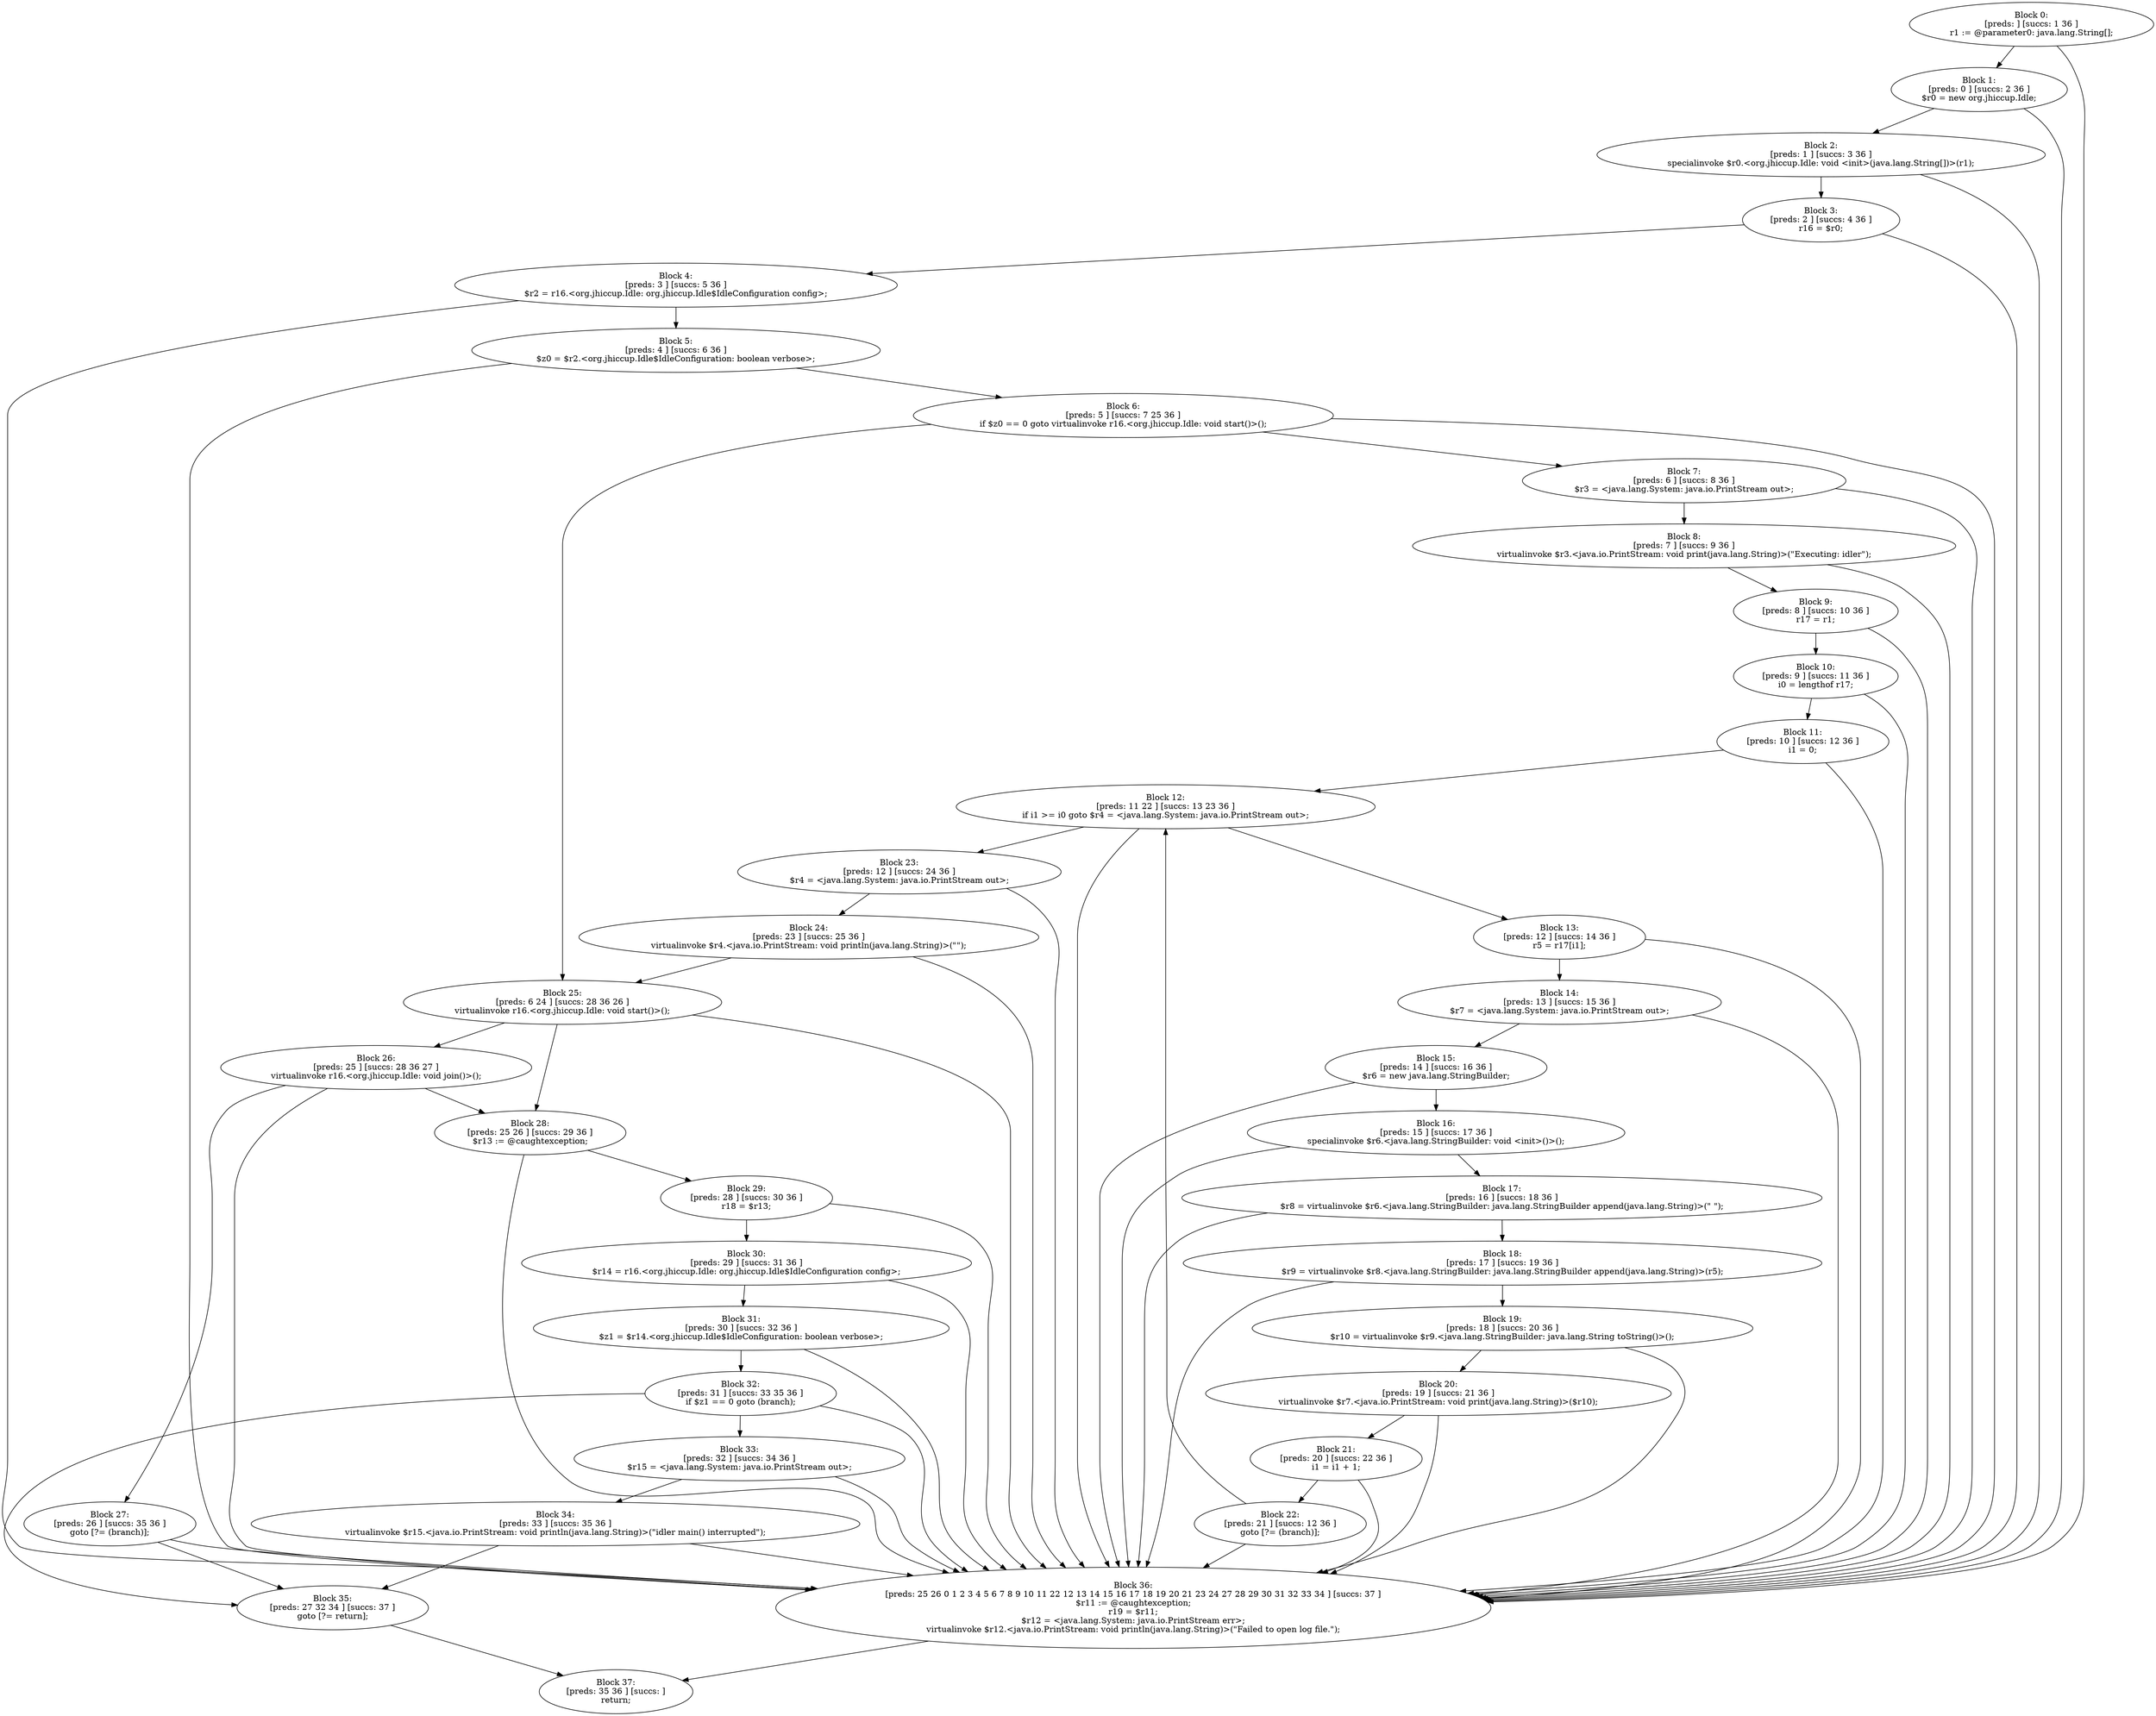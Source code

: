 digraph "unitGraph" {
    "Block 0:
[preds: ] [succs: 1 36 ]
r1 := @parameter0: java.lang.String[];
"
    "Block 1:
[preds: 0 ] [succs: 2 36 ]
$r0 = new org.jhiccup.Idle;
"
    "Block 2:
[preds: 1 ] [succs: 3 36 ]
specialinvoke $r0.<org.jhiccup.Idle: void <init>(java.lang.String[])>(r1);
"
    "Block 3:
[preds: 2 ] [succs: 4 36 ]
r16 = $r0;
"
    "Block 4:
[preds: 3 ] [succs: 5 36 ]
$r2 = r16.<org.jhiccup.Idle: org.jhiccup.Idle$IdleConfiguration config>;
"
    "Block 5:
[preds: 4 ] [succs: 6 36 ]
$z0 = $r2.<org.jhiccup.Idle$IdleConfiguration: boolean verbose>;
"
    "Block 6:
[preds: 5 ] [succs: 7 25 36 ]
if $z0 == 0 goto virtualinvoke r16.<org.jhiccup.Idle: void start()>();
"
    "Block 7:
[preds: 6 ] [succs: 8 36 ]
$r3 = <java.lang.System: java.io.PrintStream out>;
"
    "Block 8:
[preds: 7 ] [succs: 9 36 ]
virtualinvoke $r3.<java.io.PrintStream: void print(java.lang.String)>(\"Executing: idler\");
"
    "Block 9:
[preds: 8 ] [succs: 10 36 ]
r17 = r1;
"
    "Block 10:
[preds: 9 ] [succs: 11 36 ]
i0 = lengthof r17;
"
    "Block 11:
[preds: 10 ] [succs: 12 36 ]
i1 = 0;
"
    "Block 12:
[preds: 11 22 ] [succs: 13 23 36 ]
if i1 >= i0 goto $r4 = <java.lang.System: java.io.PrintStream out>;
"
    "Block 13:
[preds: 12 ] [succs: 14 36 ]
r5 = r17[i1];
"
    "Block 14:
[preds: 13 ] [succs: 15 36 ]
$r7 = <java.lang.System: java.io.PrintStream out>;
"
    "Block 15:
[preds: 14 ] [succs: 16 36 ]
$r6 = new java.lang.StringBuilder;
"
    "Block 16:
[preds: 15 ] [succs: 17 36 ]
specialinvoke $r6.<java.lang.StringBuilder: void <init>()>();
"
    "Block 17:
[preds: 16 ] [succs: 18 36 ]
$r8 = virtualinvoke $r6.<java.lang.StringBuilder: java.lang.StringBuilder append(java.lang.String)>(\" \");
"
    "Block 18:
[preds: 17 ] [succs: 19 36 ]
$r9 = virtualinvoke $r8.<java.lang.StringBuilder: java.lang.StringBuilder append(java.lang.String)>(r5);
"
    "Block 19:
[preds: 18 ] [succs: 20 36 ]
$r10 = virtualinvoke $r9.<java.lang.StringBuilder: java.lang.String toString()>();
"
    "Block 20:
[preds: 19 ] [succs: 21 36 ]
virtualinvoke $r7.<java.io.PrintStream: void print(java.lang.String)>($r10);
"
    "Block 21:
[preds: 20 ] [succs: 22 36 ]
i1 = i1 + 1;
"
    "Block 22:
[preds: 21 ] [succs: 12 36 ]
goto [?= (branch)];
"
    "Block 23:
[preds: 12 ] [succs: 24 36 ]
$r4 = <java.lang.System: java.io.PrintStream out>;
"
    "Block 24:
[preds: 23 ] [succs: 25 36 ]
virtualinvoke $r4.<java.io.PrintStream: void println(java.lang.String)>(\"\");
"
    "Block 25:
[preds: 6 24 ] [succs: 28 36 26 ]
virtualinvoke r16.<org.jhiccup.Idle: void start()>();
"
    "Block 26:
[preds: 25 ] [succs: 28 36 27 ]
virtualinvoke r16.<org.jhiccup.Idle: void join()>();
"
    "Block 27:
[preds: 26 ] [succs: 35 36 ]
goto [?= (branch)];
"
    "Block 28:
[preds: 25 26 ] [succs: 29 36 ]
$r13 := @caughtexception;
"
    "Block 29:
[preds: 28 ] [succs: 30 36 ]
r18 = $r13;
"
    "Block 30:
[preds: 29 ] [succs: 31 36 ]
$r14 = r16.<org.jhiccup.Idle: org.jhiccup.Idle$IdleConfiguration config>;
"
    "Block 31:
[preds: 30 ] [succs: 32 36 ]
$z1 = $r14.<org.jhiccup.Idle$IdleConfiguration: boolean verbose>;
"
    "Block 32:
[preds: 31 ] [succs: 33 35 36 ]
if $z1 == 0 goto (branch);
"
    "Block 33:
[preds: 32 ] [succs: 34 36 ]
$r15 = <java.lang.System: java.io.PrintStream out>;
"
    "Block 34:
[preds: 33 ] [succs: 35 36 ]
virtualinvoke $r15.<java.io.PrintStream: void println(java.lang.String)>(\"idler main() interrupted\");
"
    "Block 35:
[preds: 27 32 34 ] [succs: 37 ]
goto [?= return];
"
    "Block 36:
[preds: 25 26 0 1 2 3 4 5 6 7 8 9 10 11 22 12 13 14 15 16 17 18 19 20 21 23 24 27 28 29 30 31 32 33 34 ] [succs: 37 ]
$r11 := @caughtexception;
r19 = $r11;
$r12 = <java.lang.System: java.io.PrintStream err>;
virtualinvoke $r12.<java.io.PrintStream: void println(java.lang.String)>(\"Failed to open log file.\");
"
    "Block 37:
[preds: 35 36 ] [succs: ]
return;
"
    "Block 0:
[preds: ] [succs: 1 36 ]
r1 := @parameter0: java.lang.String[];
"->"Block 1:
[preds: 0 ] [succs: 2 36 ]
$r0 = new org.jhiccup.Idle;
";
    "Block 0:
[preds: ] [succs: 1 36 ]
r1 := @parameter0: java.lang.String[];
"->"Block 36:
[preds: 25 26 0 1 2 3 4 5 6 7 8 9 10 11 22 12 13 14 15 16 17 18 19 20 21 23 24 27 28 29 30 31 32 33 34 ] [succs: 37 ]
$r11 := @caughtexception;
r19 = $r11;
$r12 = <java.lang.System: java.io.PrintStream err>;
virtualinvoke $r12.<java.io.PrintStream: void println(java.lang.String)>(\"Failed to open log file.\");
";
    "Block 1:
[preds: 0 ] [succs: 2 36 ]
$r0 = new org.jhiccup.Idle;
"->"Block 2:
[preds: 1 ] [succs: 3 36 ]
specialinvoke $r0.<org.jhiccup.Idle: void <init>(java.lang.String[])>(r1);
";
    "Block 1:
[preds: 0 ] [succs: 2 36 ]
$r0 = new org.jhiccup.Idle;
"->"Block 36:
[preds: 25 26 0 1 2 3 4 5 6 7 8 9 10 11 22 12 13 14 15 16 17 18 19 20 21 23 24 27 28 29 30 31 32 33 34 ] [succs: 37 ]
$r11 := @caughtexception;
r19 = $r11;
$r12 = <java.lang.System: java.io.PrintStream err>;
virtualinvoke $r12.<java.io.PrintStream: void println(java.lang.String)>(\"Failed to open log file.\");
";
    "Block 2:
[preds: 1 ] [succs: 3 36 ]
specialinvoke $r0.<org.jhiccup.Idle: void <init>(java.lang.String[])>(r1);
"->"Block 3:
[preds: 2 ] [succs: 4 36 ]
r16 = $r0;
";
    "Block 2:
[preds: 1 ] [succs: 3 36 ]
specialinvoke $r0.<org.jhiccup.Idle: void <init>(java.lang.String[])>(r1);
"->"Block 36:
[preds: 25 26 0 1 2 3 4 5 6 7 8 9 10 11 22 12 13 14 15 16 17 18 19 20 21 23 24 27 28 29 30 31 32 33 34 ] [succs: 37 ]
$r11 := @caughtexception;
r19 = $r11;
$r12 = <java.lang.System: java.io.PrintStream err>;
virtualinvoke $r12.<java.io.PrintStream: void println(java.lang.String)>(\"Failed to open log file.\");
";
    "Block 3:
[preds: 2 ] [succs: 4 36 ]
r16 = $r0;
"->"Block 4:
[preds: 3 ] [succs: 5 36 ]
$r2 = r16.<org.jhiccup.Idle: org.jhiccup.Idle$IdleConfiguration config>;
";
    "Block 3:
[preds: 2 ] [succs: 4 36 ]
r16 = $r0;
"->"Block 36:
[preds: 25 26 0 1 2 3 4 5 6 7 8 9 10 11 22 12 13 14 15 16 17 18 19 20 21 23 24 27 28 29 30 31 32 33 34 ] [succs: 37 ]
$r11 := @caughtexception;
r19 = $r11;
$r12 = <java.lang.System: java.io.PrintStream err>;
virtualinvoke $r12.<java.io.PrintStream: void println(java.lang.String)>(\"Failed to open log file.\");
";
    "Block 4:
[preds: 3 ] [succs: 5 36 ]
$r2 = r16.<org.jhiccup.Idle: org.jhiccup.Idle$IdleConfiguration config>;
"->"Block 5:
[preds: 4 ] [succs: 6 36 ]
$z0 = $r2.<org.jhiccup.Idle$IdleConfiguration: boolean verbose>;
";
    "Block 4:
[preds: 3 ] [succs: 5 36 ]
$r2 = r16.<org.jhiccup.Idle: org.jhiccup.Idle$IdleConfiguration config>;
"->"Block 36:
[preds: 25 26 0 1 2 3 4 5 6 7 8 9 10 11 22 12 13 14 15 16 17 18 19 20 21 23 24 27 28 29 30 31 32 33 34 ] [succs: 37 ]
$r11 := @caughtexception;
r19 = $r11;
$r12 = <java.lang.System: java.io.PrintStream err>;
virtualinvoke $r12.<java.io.PrintStream: void println(java.lang.String)>(\"Failed to open log file.\");
";
    "Block 5:
[preds: 4 ] [succs: 6 36 ]
$z0 = $r2.<org.jhiccup.Idle$IdleConfiguration: boolean verbose>;
"->"Block 6:
[preds: 5 ] [succs: 7 25 36 ]
if $z0 == 0 goto virtualinvoke r16.<org.jhiccup.Idle: void start()>();
";
    "Block 5:
[preds: 4 ] [succs: 6 36 ]
$z0 = $r2.<org.jhiccup.Idle$IdleConfiguration: boolean verbose>;
"->"Block 36:
[preds: 25 26 0 1 2 3 4 5 6 7 8 9 10 11 22 12 13 14 15 16 17 18 19 20 21 23 24 27 28 29 30 31 32 33 34 ] [succs: 37 ]
$r11 := @caughtexception;
r19 = $r11;
$r12 = <java.lang.System: java.io.PrintStream err>;
virtualinvoke $r12.<java.io.PrintStream: void println(java.lang.String)>(\"Failed to open log file.\");
";
    "Block 6:
[preds: 5 ] [succs: 7 25 36 ]
if $z0 == 0 goto virtualinvoke r16.<org.jhiccup.Idle: void start()>();
"->"Block 7:
[preds: 6 ] [succs: 8 36 ]
$r3 = <java.lang.System: java.io.PrintStream out>;
";
    "Block 6:
[preds: 5 ] [succs: 7 25 36 ]
if $z0 == 0 goto virtualinvoke r16.<org.jhiccup.Idle: void start()>();
"->"Block 25:
[preds: 6 24 ] [succs: 28 36 26 ]
virtualinvoke r16.<org.jhiccup.Idle: void start()>();
";
    "Block 6:
[preds: 5 ] [succs: 7 25 36 ]
if $z0 == 0 goto virtualinvoke r16.<org.jhiccup.Idle: void start()>();
"->"Block 36:
[preds: 25 26 0 1 2 3 4 5 6 7 8 9 10 11 22 12 13 14 15 16 17 18 19 20 21 23 24 27 28 29 30 31 32 33 34 ] [succs: 37 ]
$r11 := @caughtexception;
r19 = $r11;
$r12 = <java.lang.System: java.io.PrintStream err>;
virtualinvoke $r12.<java.io.PrintStream: void println(java.lang.String)>(\"Failed to open log file.\");
";
    "Block 7:
[preds: 6 ] [succs: 8 36 ]
$r3 = <java.lang.System: java.io.PrintStream out>;
"->"Block 8:
[preds: 7 ] [succs: 9 36 ]
virtualinvoke $r3.<java.io.PrintStream: void print(java.lang.String)>(\"Executing: idler\");
";
    "Block 7:
[preds: 6 ] [succs: 8 36 ]
$r3 = <java.lang.System: java.io.PrintStream out>;
"->"Block 36:
[preds: 25 26 0 1 2 3 4 5 6 7 8 9 10 11 22 12 13 14 15 16 17 18 19 20 21 23 24 27 28 29 30 31 32 33 34 ] [succs: 37 ]
$r11 := @caughtexception;
r19 = $r11;
$r12 = <java.lang.System: java.io.PrintStream err>;
virtualinvoke $r12.<java.io.PrintStream: void println(java.lang.String)>(\"Failed to open log file.\");
";
    "Block 8:
[preds: 7 ] [succs: 9 36 ]
virtualinvoke $r3.<java.io.PrintStream: void print(java.lang.String)>(\"Executing: idler\");
"->"Block 9:
[preds: 8 ] [succs: 10 36 ]
r17 = r1;
";
    "Block 8:
[preds: 7 ] [succs: 9 36 ]
virtualinvoke $r3.<java.io.PrintStream: void print(java.lang.String)>(\"Executing: idler\");
"->"Block 36:
[preds: 25 26 0 1 2 3 4 5 6 7 8 9 10 11 22 12 13 14 15 16 17 18 19 20 21 23 24 27 28 29 30 31 32 33 34 ] [succs: 37 ]
$r11 := @caughtexception;
r19 = $r11;
$r12 = <java.lang.System: java.io.PrintStream err>;
virtualinvoke $r12.<java.io.PrintStream: void println(java.lang.String)>(\"Failed to open log file.\");
";
    "Block 9:
[preds: 8 ] [succs: 10 36 ]
r17 = r1;
"->"Block 10:
[preds: 9 ] [succs: 11 36 ]
i0 = lengthof r17;
";
    "Block 9:
[preds: 8 ] [succs: 10 36 ]
r17 = r1;
"->"Block 36:
[preds: 25 26 0 1 2 3 4 5 6 7 8 9 10 11 22 12 13 14 15 16 17 18 19 20 21 23 24 27 28 29 30 31 32 33 34 ] [succs: 37 ]
$r11 := @caughtexception;
r19 = $r11;
$r12 = <java.lang.System: java.io.PrintStream err>;
virtualinvoke $r12.<java.io.PrintStream: void println(java.lang.String)>(\"Failed to open log file.\");
";
    "Block 10:
[preds: 9 ] [succs: 11 36 ]
i0 = lengthof r17;
"->"Block 11:
[preds: 10 ] [succs: 12 36 ]
i1 = 0;
";
    "Block 10:
[preds: 9 ] [succs: 11 36 ]
i0 = lengthof r17;
"->"Block 36:
[preds: 25 26 0 1 2 3 4 5 6 7 8 9 10 11 22 12 13 14 15 16 17 18 19 20 21 23 24 27 28 29 30 31 32 33 34 ] [succs: 37 ]
$r11 := @caughtexception;
r19 = $r11;
$r12 = <java.lang.System: java.io.PrintStream err>;
virtualinvoke $r12.<java.io.PrintStream: void println(java.lang.String)>(\"Failed to open log file.\");
";
    "Block 11:
[preds: 10 ] [succs: 12 36 ]
i1 = 0;
"->"Block 12:
[preds: 11 22 ] [succs: 13 23 36 ]
if i1 >= i0 goto $r4 = <java.lang.System: java.io.PrintStream out>;
";
    "Block 11:
[preds: 10 ] [succs: 12 36 ]
i1 = 0;
"->"Block 36:
[preds: 25 26 0 1 2 3 4 5 6 7 8 9 10 11 22 12 13 14 15 16 17 18 19 20 21 23 24 27 28 29 30 31 32 33 34 ] [succs: 37 ]
$r11 := @caughtexception;
r19 = $r11;
$r12 = <java.lang.System: java.io.PrintStream err>;
virtualinvoke $r12.<java.io.PrintStream: void println(java.lang.String)>(\"Failed to open log file.\");
";
    "Block 12:
[preds: 11 22 ] [succs: 13 23 36 ]
if i1 >= i0 goto $r4 = <java.lang.System: java.io.PrintStream out>;
"->"Block 13:
[preds: 12 ] [succs: 14 36 ]
r5 = r17[i1];
";
    "Block 12:
[preds: 11 22 ] [succs: 13 23 36 ]
if i1 >= i0 goto $r4 = <java.lang.System: java.io.PrintStream out>;
"->"Block 23:
[preds: 12 ] [succs: 24 36 ]
$r4 = <java.lang.System: java.io.PrintStream out>;
";
    "Block 12:
[preds: 11 22 ] [succs: 13 23 36 ]
if i1 >= i0 goto $r4 = <java.lang.System: java.io.PrintStream out>;
"->"Block 36:
[preds: 25 26 0 1 2 3 4 5 6 7 8 9 10 11 22 12 13 14 15 16 17 18 19 20 21 23 24 27 28 29 30 31 32 33 34 ] [succs: 37 ]
$r11 := @caughtexception;
r19 = $r11;
$r12 = <java.lang.System: java.io.PrintStream err>;
virtualinvoke $r12.<java.io.PrintStream: void println(java.lang.String)>(\"Failed to open log file.\");
";
    "Block 13:
[preds: 12 ] [succs: 14 36 ]
r5 = r17[i1];
"->"Block 14:
[preds: 13 ] [succs: 15 36 ]
$r7 = <java.lang.System: java.io.PrintStream out>;
";
    "Block 13:
[preds: 12 ] [succs: 14 36 ]
r5 = r17[i1];
"->"Block 36:
[preds: 25 26 0 1 2 3 4 5 6 7 8 9 10 11 22 12 13 14 15 16 17 18 19 20 21 23 24 27 28 29 30 31 32 33 34 ] [succs: 37 ]
$r11 := @caughtexception;
r19 = $r11;
$r12 = <java.lang.System: java.io.PrintStream err>;
virtualinvoke $r12.<java.io.PrintStream: void println(java.lang.String)>(\"Failed to open log file.\");
";
    "Block 14:
[preds: 13 ] [succs: 15 36 ]
$r7 = <java.lang.System: java.io.PrintStream out>;
"->"Block 15:
[preds: 14 ] [succs: 16 36 ]
$r6 = new java.lang.StringBuilder;
";
    "Block 14:
[preds: 13 ] [succs: 15 36 ]
$r7 = <java.lang.System: java.io.PrintStream out>;
"->"Block 36:
[preds: 25 26 0 1 2 3 4 5 6 7 8 9 10 11 22 12 13 14 15 16 17 18 19 20 21 23 24 27 28 29 30 31 32 33 34 ] [succs: 37 ]
$r11 := @caughtexception;
r19 = $r11;
$r12 = <java.lang.System: java.io.PrintStream err>;
virtualinvoke $r12.<java.io.PrintStream: void println(java.lang.String)>(\"Failed to open log file.\");
";
    "Block 15:
[preds: 14 ] [succs: 16 36 ]
$r6 = new java.lang.StringBuilder;
"->"Block 16:
[preds: 15 ] [succs: 17 36 ]
specialinvoke $r6.<java.lang.StringBuilder: void <init>()>();
";
    "Block 15:
[preds: 14 ] [succs: 16 36 ]
$r6 = new java.lang.StringBuilder;
"->"Block 36:
[preds: 25 26 0 1 2 3 4 5 6 7 8 9 10 11 22 12 13 14 15 16 17 18 19 20 21 23 24 27 28 29 30 31 32 33 34 ] [succs: 37 ]
$r11 := @caughtexception;
r19 = $r11;
$r12 = <java.lang.System: java.io.PrintStream err>;
virtualinvoke $r12.<java.io.PrintStream: void println(java.lang.String)>(\"Failed to open log file.\");
";
    "Block 16:
[preds: 15 ] [succs: 17 36 ]
specialinvoke $r6.<java.lang.StringBuilder: void <init>()>();
"->"Block 17:
[preds: 16 ] [succs: 18 36 ]
$r8 = virtualinvoke $r6.<java.lang.StringBuilder: java.lang.StringBuilder append(java.lang.String)>(\" \");
";
    "Block 16:
[preds: 15 ] [succs: 17 36 ]
specialinvoke $r6.<java.lang.StringBuilder: void <init>()>();
"->"Block 36:
[preds: 25 26 0 1 2 3 4 5 6 7 8 9 10 11 22 12 13 14 15 16 17 18 19 20 21 23 24 27 28 29 30 31 32 33 34 ] [succs: 37 ]
$r11 := @caughtexception;
r19 = $r11;
$r12 = <java.lang.System: java.io.PrintStream err>;
virtualinvoke $r12.<java.io.PrintStream: void println(java.lang.String)>(\"Failed to open log file.\");
";
    "Block 17:
[preds: 16 ] [succs: 18 36 ]
$r8 = virtualinvoke $r6.<java.lang.StringBuilder: java.lang.StringBuilder append(java.lang.String)>(\" \");
"->"Block 18:
[preds: 17 ] [succs: 19 36 ]
$r9 = virtualinvoke $r8.<java.lang.StringBuilder: java.lang.StringBuilder append(java.lang.String)>(r5);
";
    "Block 17:
[preds: 16 ] [succs: 18 36 ]
$r8 = virtualinvoke $r6.<java.lang.StringBuilder: java.lang.StringBuilder append(java.lang.String)>(\" \");
"->"Block 36:
[preds: 25 26 0 1 2 3 4 5 6 7 8 9 10 11 22 12 13 14 15 16 17 18 19 20 21 23 24 27 28 29 30 31 32 33 34 ] [succs: 37 ]
$r11 := @caughtexception;
r19 = $r11;
$r12 = <java.lang.System: java.io.PrintStream err>;
virtualinvoke $r12.<java.io.PrintStream: void println(java.lang.String)>(\"Failed to open log file.\");
";
    "Block 18:
[preds: 17 ] [succs: 19 36 ]
$r9 = virtualinvoke $r8.<java.lang.StringBuilder: java.lang.StringBuilder append(java.lang.String)>(r5);
"->"Block 19:
[preds: 18 ] [succs: 20 36 ]
$r10 = virtualinvoke $r9.<java.lang.StringBuilder: java.lang.String toString()>();
";
    "Block 18:
[preds: 17 ] [succs: 19 36 ]
$r9 = virtualinvoke $r8.<java.lang.StringBuilder: java.lang.StringBuilder append(java.lang.String)>(r5);
"->"Block 36:
[preds: 25 26 0 1 2 3 4 5 6 7 8 9 10 11 22 12 13 14 15 16 17 18 19 20 21 23 24 27 28 29 30 31 32 33 34 ] [succs: 37 ]
$r11 := @caughtexception;
r19 = $r11;
$r12 = <java.lang.System: java.io.PrintStream err>;
virtualinvoke $r12.<java.io.PrintStream: void println(java.lang.String)>(\"Failed to open log file.\");
";
    "Block 19:
[preds: 18 ] [succs: 20 36 ]
$r10 = virtualinvoke $r9.<java.lang.StringBuilder: java.lang.String toString()>();
"->"Block 20:
[preds: 19 ] [succs: 21 36 ]
virtualinvoke $r7.<java.io.PrintStream: void print(java.lang.String)>($r10);
";
    "Block 19:
[preds: 18 ] [succs: 20 36 ]
$r10 = virtualinvoke $r9.<java.lang.StringBuilder: java.lang.String toString()>();
"->"Block 36:
[preds: 25 26 0 1 2 3 4 5 6 7 8 9 10 11 22 12 13 14 15 16 17 18 19 20 21 23 24 27 28 29 30 31 32 33 34 ] [succs: 37 ]
$r11 := @caughtexception;
r19 = $r11;
$r12 = <java.lang.System: java.io.PrintStream err>;
virtualinvoke $r12.<java.io.PrintStream: void println(java.lang.String)>(\"Failed to open log file.\");
";
    "Block 20:
[preds: 19 ] [succs: 21 36 ]
virtualinvoke $r7.<java.io.PrintStream: void print(java.lang.String)>($r10);
"->"Block 21:
[preds: 20 ] [succs: 22 36 ]
i1 = i1 + 1;
";
    "Block 20:
[preds: 19 ] [succs: 21 36 ]
virtualinvoke $r7.<java.io.PrintStream: void print(java.lang.String)>($r10);
"->"Block 36:
[preds: 25 26 0 1 2 3 4 5 6 7 8 9 10 11 22 12 13 14 15 16 17 18 19 20 21 23 24 27 28 29 30 31 32 33 34 ] [succs: 37 ]
$r11 := @caughtexception;
r19 = $r11;
$r12 = <java.lang.System: java.io.PrintStream err>;
virtualinvoke $r12.<java.io.PrintStream: void println(java.lang.String)>(\"Failed to open log file.\");
";
    "Block 21:
[preds: 20 ] [succs: 22 36 ]
i1 = i1 + 1;
"->"Block 22:
[preds: 21 ] [succs: 12 36 ]
goto [?= (branch)];
";
    "Block 21:
[preds: 20 ] [succs: 22 36 ]
i1 = i1 + 1;
"->"Block 36:
[preds: 25 26 0 1 2 3 4 5 6 7 8 9 10 11 22 12 13 14 15 16 17 18 19 20 21 23 24 27 28 29 30 31 32 33 34 ] [succs: 37 ]
$r11 := @caughtexception;
r19 = $r11;
$r12 = <java.lang.System: java.io.PrintStream err>;
virtualinvoke $r12.<java.io.PrintStream: void println(java.lang.String)>(\"Failed to open log file.\");
";
    "Block 22:
[preds: 21 ] [succs: 12 36 ]
goto [?= (branch)];
"->"Block 12:
[preds: 11 22 ] [succs: 13 23 36 ]
if i1 >= i0 goto $r4 = <java.lang.System: java.io.PrintStream out>;
";
    "Block 22:
[preds: 21 ] [succs: 12 36 ]
goto [?= (branch)];
"->"Block 36:
[preds: 25 26 0 1 2 3 4 5 6 7 8 9 10 11 22 12 13 14 15 16 17 18 19 20 21 23 24 27 28 29 30 31 32 33 34 ] [succs: 37 ]
$r11 := @caughtexception;
r19 = $r11;
$r12 = <java.lang.System: java.io.PrintStream err>;
virtualinvoke $r12.<java.io.PrintStream: void println(java.lang.String)>(\"Failed to open log file.\");
";
    "Block 23:
[preds: 12 ] [succs: 24 36 ]
$r4 = <java.lang.System: java.io.PrintStream out>;
"->"Block 24:
[preds: 23 ] [succs: 25 36 ]
virtualinvoke $r4.<java.io.PrintStream: void println(java.lang.String)>(\"\");
";
    "Block 23:
[preds: 12 ] [succs: 24 36 ]
$r4 = <java.lang.System: java.io.PrintStream out>;
"->"Block 36:
[preds: 25 26 0 1 2 3 4 5 6 7 8 9 10 11 22 12 13 14 15 16 17 18 19 20 21 23 24 27 28 29 30 31 32 33 34 ] [succs: 37 ]
$r11 := @caughtexception;
r19 = $r11;
$r12 = <java.lang.System: java.io.PrintStream err>;
virtualinvoke $r12.<java.io.PrintStream: void println(java.lang.String)>(\"Failed to open log file.\");
";
    "Block 24:
[preds: 23 ] [succs: 25 36 ]
virtualinvoke $r4.<java.io.PrintStream: void println(java.lang.String)>(\"\");
"->"Block 25:
[preds: 6 24 ] [succs: 28 36 26 ]
virtualinvoke r16.<org.jhiccup.Idle: void start()>();
";
    "Block 24:
[preds: 23 ] [succs: 25 36 ]
virtualinvoke $r4.<java.io.PrintStream: void println(java.lang.String)>(\"\");
"->"Block 36:
[preds: 25 26 0 1 2 3 4 5 6 7 8 9 10 11 22 12 13 14 15 16 17 18 19 20 21 23 24 27 28 29 30 31 32 33 34 ] [succs: 37 ]
$r11 := @caughtexception;
r19 = $r11;
$r12 = <java.lang.System: java.io.PrintStream err>;
virtualinvoke $r12.<java.io.PrintStream: void println(java.lang.String)>(\"Failed to open log file.\");
";
    "Block 25:
[preds: 6 24 ] [succs: 28 36 26 ]
virtualinvoke r16.<org.jhiccup.Idle: void start()>();
"->"Block 28:
[preds: 25 26 ] [succs: 29 36 ]
$r13 := @caughtexception;
";
    "Block 25:
[preds: 6 24 ] [succs: 28 36 26 ]
virtualinvoke r16.<org.jhiccup.Idle: void start()>();
"->"Block 36:
[preds: 25 26 0 1 2 3 4 5 6 7 8 9 10 11 22 12 13 14 15 16 17 18 19 20 21 23 24 27 28 29 30 31 32 33 34 ] [succs: 37 ]
$r11 := @caughtexception;
r19 = $r11;
$r12 = <java.lang.System: java.io.PrintStream err>;
virtualinvoke $r12.<java.io.PrintStream: void println(java.lang.String)>(\"Failed to open log file.\");
";
    "Block 25:
[preds: 6 24 ] [succs: 28 36 26 ]
virtualinvoke r16.<org.jhiccup.Idle: void start()>();
"->"Block 26:
[preds: 25 ] [succs: 28 36 27 ]
virtualinvoke r16.<org.jhiccup.Idle: void join()>();
";
    "Block 26:
[preds: 25 ] [succs: 28 36 27 ]
virtualinvoke r16.<org.jhiccup.Idle: void join()>();
"->"Block 28:
[preds: 25 26 ] [succs: 29 36 ]
$r13 := @caughtexception;
";
    "Block 26:
[preds: 25 ] [succs: 28 36 27 ]
virtualinvoke r16.<org.jhiccup.Idle: void join()>();
"->"Block 36:
[preds: 25 26 0 1 2 3 4 5 6 7 8 9 10 11 22 12 13 14 15 16 17 18 19 20 21 23 24 27 28 29 30 31 32 33 34 ] [succs: 37 ]
$r11 := @caughtexception;
r19 = $r11;
$r12 = <java.lang.System: java.io.PrintStream err>;
virtualinvoke $r12.<java.io.PrintStream: void println(java.lang.String)>(\"Failed to open log file.\");
";
    "Block 26:
[preds: 25 ] [succs: 28 36 27 ]
virtualinvoke r16.<org.jhiccup.Idle: void join()>();
"->"Block 27:
[preds: 26 ] [succs: 35 36 ]
goto [?= (branch)];
";
    "Block 27:
[preds: 26 ] [succs: 35 36 ]
goto [?= (branch)];
"->"Block 35:
[preds: 27 32 34 ] [succs: 37 ]
goto [?= return];
";
    "Block 27:
[preds: 26 ] [succs: 35 36 ]
goto [?= (branch)];
"->"Block 36:
[preds: 25 26 0 1 2 3 4 5 6 7 8 9 10 11 22 12 13 14 15 16 17 18 19 20 21 23 24 27 28 29 30 31 32 33 34 ] [succs: 37 ]
$r11 := @caughtexception;
r19 = $r11;
$r12 = <java.lang.System: java.io.PrintStream err>;
virtualinvoke $r12.<java.io.PrintStream: void println(java.lang.String)>(\"Failed to open log file.\");
";
    "Block 28:
[preds: 25 26 ] [succs: 29 36 ]
$r13 := @caughtexception;
"->"Block 29:
[preds: 28 ] [succs: 30 36 ]
r18 = $r13;
";
    "Block 28:
[preds: 25 26 ] [succs: 29 36 ]
$r13 := @caughtexception;
"->"Block 36:
[preds: 25 26 0 1 2 3 4 5 6 7 8 9 10 11 22 12 13 14 15 16 17 18 19 20 21 23 24 27 28 29 30 31 32 33 34 ] [succs: 37 ]
$r11 := @caughtexception;
r19 = $r11;
$r12 = <java.lang.System: java.io.PrintStream err>;
virtualinvoke $r12.<java.io.PrintStream: void println(java.lang.String)>(\"Failed to open log file.\");
";
    "Block 29:
[preds: 28 ] [succs: 30 36 ]
r18 = $r13;
"->"Block 30:
[preds: 29 ] [succs: 31 36 ]
$r14 = r16.<org.jhiccup.Idle: org.jhiccup.Idle$IdleConfiguration config>;
";
    "Block 29:
[preds: 28 ] [succs: 30 36 ]
r18 = $r13;
"->"Block 36:
[preds: 25 26 0 1 2 3 4 5 6 7 8 9 10 11 22 12 13 14 15 16 17 18 19 20 21 23 24 27 28 29 30 31 32 33 34 ] [succs: 37 ]
$r11 := @caughtexception;
r19 = $r11;
$r12 = <java.lang.System: java.io.PrintStream err>;
virtualinvoke $r12.<java.io.PrintStream: void println(java.lang.String)>(\"Failed to open log file.\");
";
    "Block 30:
[preds: 29 ] [succs: 31 36 ]
$r14 = r16.<org.jhiccup.Idle: org.jhiccup.Idle$IdleConfiguration config>;
"->"Block 31:
[preds: 30 ] [succs: 32 36 ]
$z1 = $r14.<org.jhiccup.Idle$IdleConfiguration: boolean verbose>;
";
    "Block 30:
[preds: 29 ] [succs: 31 36 ]
$r14 = r16.<org.jhiccup.Idle: org.jhiccup.Idle$IdleConfiguration config>;
"->"Block 36:
[preds: 25 26 0 1 2 3 4 5 6 7 8 9 10 11 22 12 13 14 15 16 17 18 19 20 21 23 24 27 28 29 30 31 32 33 34 ] [succs: 37 ]
$r11 := @caughtexception;
r19 = $r11;
$r12 = <java.lang.System: java.io.PrintStream err>;
virtualinvoke $r12.<java.io.PrintStream: void println(java.lang.String)>(\"Failed to open log file.\");
";
    "Block 31:
[preds: 30 ] [succs: 32 36 ]
$z1 = $r14.<org.jhiccup.Idle$IdleConfiguration: boolean verbose>;
"->"Block 32:
[preds: 31 ] [succs: 33 35 36 ]
if $z1 == 0 goto (branch);
";
    "Block 31:
[preds: 30 ] [succs: 32 36 ]
$z1 = $r14.<org.jhiccup.Idle$IdleConfiguration: boolean verbose>;
"->"Block 36:
[preds: 25 26 0 1 2 3 4 5 6 7 8 9 10 11 22 12 13 14 15 16 17 18 19 20 21 23 24 27 28 29 30 31 32 33 34 ] [succs: 37 ]
$r11 := @caughtexception;
r19 = $r11;
$r12 = <java.lang.System: java.io.PrintStream err>;
virtualinvoke $r12.<java.io.PrintStream: void println(java.lang.String)>(\"Failed to open log file.\");
";
    "Block 32:
[preds: 31 ] [succs: 33 35 36 ]
if $z1 == 0 goto (branch);
"->"Block 33:
[preds: 32 ] [succs: 34 36 ]
$r15 = <java.lang.System: java.io.PrintStream out>;
";
    "Block 32:
[preds: 31 ] [succs: 33 35 36 ]
if $z1 == 0 goto (branch);
"->"Block 35:
[preds: 27 32 34 ] [succs: 37 ]
goto [?= return];
";
    "Block 32:
[preds: 31 ] [succs: 33 35 36 ]
if $z1 == 0 goto (branch);
"->"Block 36:
[preds: 25 26 0 1 2 3 4 5 6 7 8 9 10 11 22 12 13 14 15 16 17 18 19 20 21 23 24 27 28 29 30 31 32 33 34 ] [succs: 37 ]
$r11 := @caughtexception;
r19 = $r11;
$r12 = <java.lang.System: java.io.PrintStream err>;
virtualinvoke $r12.<java.io.PrintStream: void println(java.lang.String)>(\"Failed to open log file.\");
";
    "Block 33:
[preds: 32 ] [succs: 34 36 ]
$r15 = <java.lang.System: java.io.PrintStream out>;
"->"Block 34:
[preds: 33 ] [succs: 35 36 ]
virtualinvoke $r15.<java.io.PrintStream: void println(java.lang.String)>(\"idler main() interrupted\");
";
    "Block 33:
[preds: 32 ] [succs: 34 36 ]
$r15 = <java.lang.System: java.io.PrintStream out>;
"->"Block 36:
[preds: 25 26 0 1 2 3 4 5 6 7 8 9 10 11 22 12 13 14 15 16 17 18 19 20 21 23 24 27 28 29 30 31 32 33 34 ] [succs: 37 ]
$r11 := @caughtexception;
r19 = $r11;
$r12 = <java.lang.System: java.io.PrintStream err>;
virtualinvoke $r12.<java.io.PrintStream: void println(java.lang.String)>(\"Failed to open log file.\");
";
    "Block 34:
[preds: 33 ] [succs: 35 36 ]
virtualinvoke $r15.<java.io.PrintStream: void println(java.lang.String)>(\"idler main() interrupted\");
"->"Block 35:
[preds: 27 32 34 ] [succs: 37 ]
goto [?= return];
";
    "Block 34:
[preds: 33 ] [succs: 35 36 ]
virtualinvoke $r15.<java.io.PrintStream: void println(java.lang.String)>(\"idler main() interrupted\");
"->"Block 36:
[preds: 25 26 0 1 2 3 4 5 6 7 8 9 10 11 22 12 13 14 15 16 17 18 19 20 21 23 24 27 28 29 30 31 32 33 34 ] [succs: 37 ]
$r11 := @caughtexception;
r19 = $r11;
$r12 = <java.lang.System: java.io.PrintStream err>;
virtualinvoke $r12.<java.io.PrintStream: void println(java.lang.String)>(\"Failed to open log file.\");
";
    "Block 35:
[preds: 27 32 34 ] [succs: 37 ]
goto [?= return];
"->"Block 37:
[preds: 35 36 ] [succs: ]
return;
";
    "Block 36:
[preds: 25 26 0 1 2 3 4 5 6 7 8 9 10 11 22 12 13 14 15 16 17 18 19 20 21 23 24 27 28 29 30 31 32 33 34 ] [succs: 37 ]
$r11 := @caughtexception;
r19 = $r11;
$r12 = <java.lang.System: java.io.PrintStream err>;
virtualinvoke $r12.<java.io.PrintStream: void println(java.lang.String)>(\"Failed to open log file.\");
"->"Block 37:
[preds: 35 36 ] [succs: ]
return;
";
}
